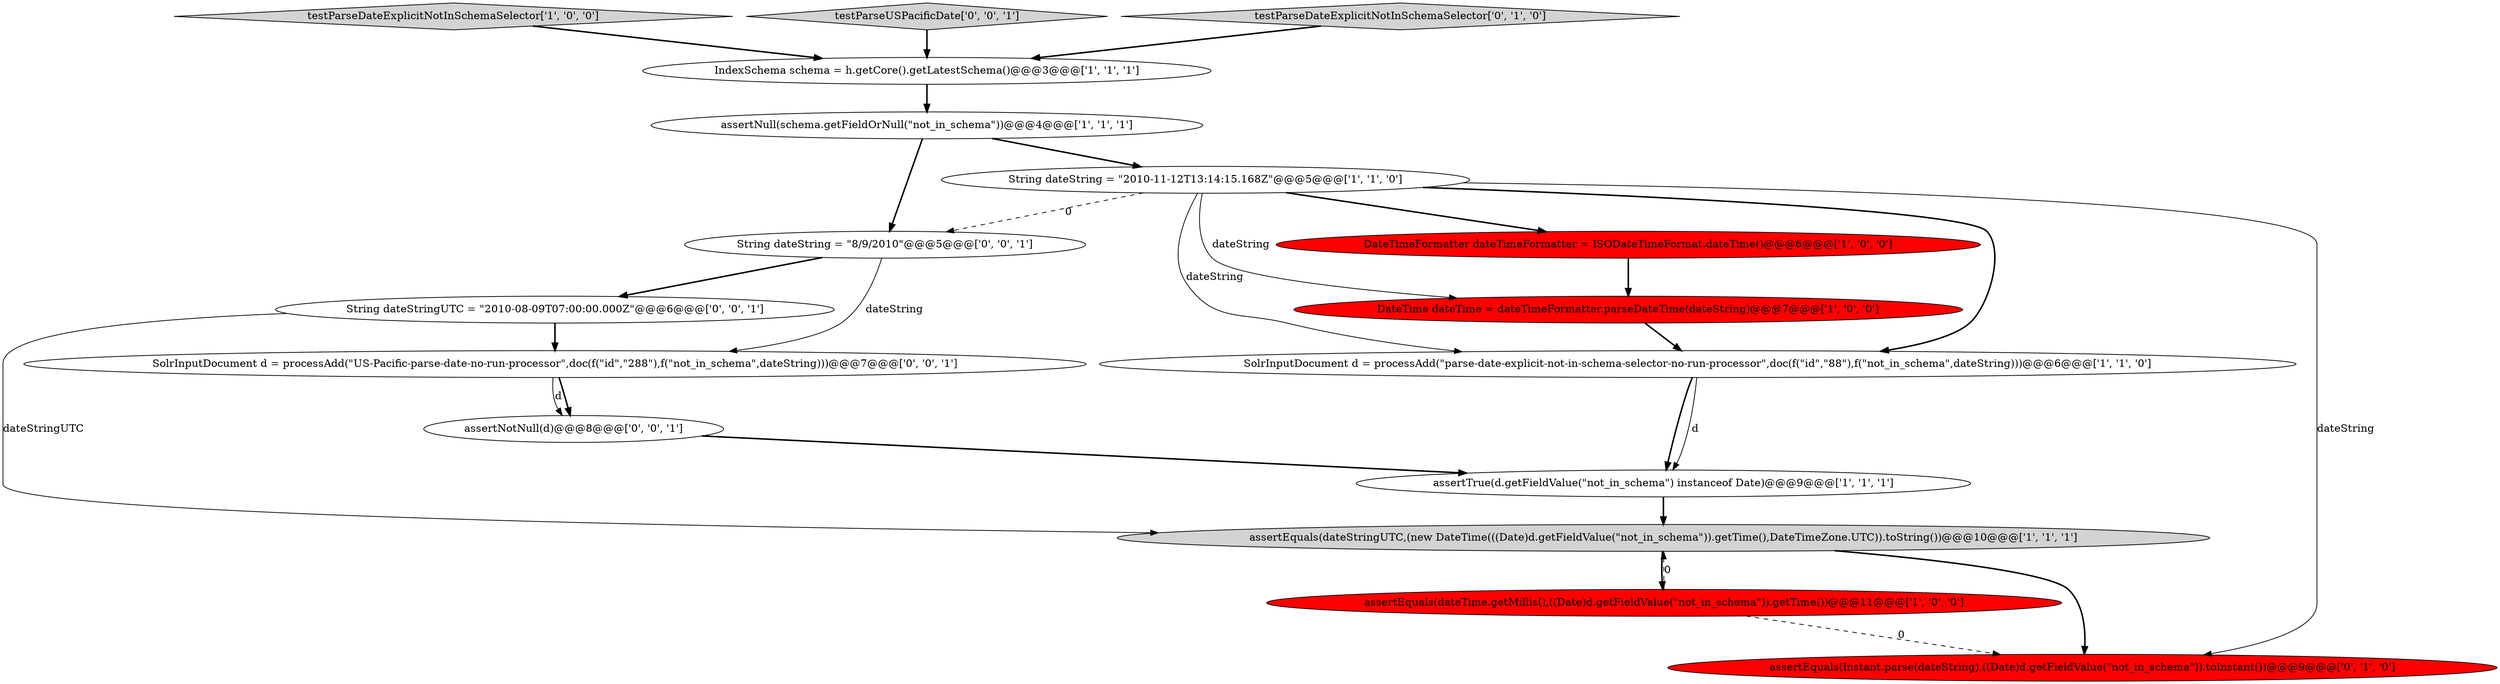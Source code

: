 digraph {
3 [style = filled, label = "assertTrue(d.getFieldValue(\"not_in_schema\") instanceof Date)@@@9@@@['1', '1', '1']", fillcolor = white, shape = ellipse image = "AAA0AAABBB1BBB"];
2 [style = filled, label = "SolrInputDocument d = processAdd(\"parse-date-explicit-not-in-schema-selector-no-run-processor\",doc(f(\"id\",\"88\"),f(\"not_in_schema\",dateString)))@@@6@@@['1', '1', '0']", fillcolor = white, shape = ellipse image = "AAA0AAABBB1BBB"];
13 [style = filled, label = "String dateStringUTC = \"2010-08-09T07:00:00.000Z\"@@@6@@@['0', '0', '1']", fillcolor = white, shape = ellipse image = "AAA0AAABBB3BBB"];
6 [style = filled, label = "String dateString = \"2010-11-12T13:14:15.168Z\"@@@5@@@['1', '1', '0']", fillcolor = white, shape = ellipse image = "AAA0AAABBB1BBB"];
16 [style = filled, label = "assertNotNull(d)@@@8@@@['0', '0', '1']", fillcolor = white, shape = ellipse image = "AAA0AAABBB3BBB"];
4 [style = filled, label = "testParseDateExplicitNotInSchemaSelector['1', '0', '0']", fillcolor = lightgray, shape = diamond image = "AAA0AAABBB1BBB"];
9 [style = filled, label = "assertNull(schema.getFieldOrNull(\"not_in_schema\"))@@@4@@@['1', '1', '1']", fillcolor = white, shape = ellipse image = "AAA0AAABBB1BBB"];
14 [style = filled, label = "testParseUSPacificDate['0', '0', '1']", fillcolor = lightgray, shape = diamond image = "AAA0AAABBB3BBB"];
7 [style = filled, label = "assertEquals(dateStringUTC,(new DateTime(((Date)d.getFieldValue(\"not_in_schema\")).getTime(),DateTimeZone.UTC)).toString())@@@10@@@['1', '1', '1']", fillcolor = lightgray, shape = ellipse image = "AAA0AAABBB1BBB"];
8 [style = filled, label = "DateTimeFormatter dateTimeFormatter = ISODateTimeFormat.dateTime()@@@6@@@['1', '0', '0']", fillcolor = red, shape = ellipse image = "AAA1AAABBB1BBB"];
0 [style = filled, label = "DateTime dateTime = dateTimeFormatter.parseDateTime(dateString)@@@7@@@['1', '0', '0']", fillcolor = red, shape = ellipse image = "AAA1AAABBB1BBB"];
5 [style = filled, label = "IndexSchema schema = h.getCore().getLatestSchema()@@@3@@@['1', '1', '1']", fillcolor = white, shape = ellipse image = "AAA0AAABBB1BBB"];
1 [style = filled, label = "assertEquals(dateTime.getMillis(),((Date)d.getFieldValue(\"not_in_schema\")).getTime())@@@11@@@['1', '0', '0']", fillcolor = red, shape = ellipse image = "AAA1AAABBB1BBB"];
10 [style = filled, label = "testParseDateExplicitNotInSchemaSelector['0', '1', '0']", fillcolor = lightgray, shape = diamond image = "AAA0AAABBB2BBB"];
11 [style = filled, label = "assertEquals(Instant.parse(dateString),((Date)d.getFieldValue(\"not_in_schema\")).toInstant())@@@9@@@['0', '1', '0']", fillcolor = red, shape = ellipse image = "AAA1AAABBB2BBB"];
12 [style = filled, label = "SolrInputDocument d = processAdd(\"US-Pacific-parse-date-no-run-processor\",doc(f(\"id\",\"288\"),f(\"not_in_schema\",dateString)))@@@7@@@['0', '0', '1']", fillcolor = white, shape = ellipse image = "AAA0AAABBB3BBB"];
15 [style = filled, label = "String dateString = \"8/9/2010\"@@@5@@@['0', '0', '1']", fillcolor = white, shape = ellipse image = "AAA0AAABBB3BBB"];
16->3 [style = bold, label=""];
15->13 [style = bold, label=""];
7->11 [style = bold, label=""];
7->1 [style = bold, label=""];
5->9 [style = bold, label=""];
2->3 [style = bold, label=""];
0->2 [style = bold, label=""];
6->11 [style = solid, label="dateString"];
12->16 [style = bold, label=""];
6->0 [style = solid, label="dateString"];
15->12 [style = solid, label="dateString"];
9->6 [style = bold, label=""];
6->2 [style = bold, label=""];
8->0 [style = bold, label=""];
13->12 [style = bold, label=""];
10->5 [style = bold, label=""];
3->7 [style = bold, label=""];
6->15 [style = dashed, label="0"];
9->15 [style = bold, label=""];
1->11 [style = dashed, label="0"];
6->8 [style = bold, label=""];
6->2 [style = solid, label="dateString"];
12->16 [style = solid, label="d"];
1->7 [style = dashed, label="0"];
4->5 [style = bold, label=""];
13->7 [style = solid, label="dateStringUTC"];
2->3 [style = solid, label="d"];
14->5 [style = bold, label=""];
}
